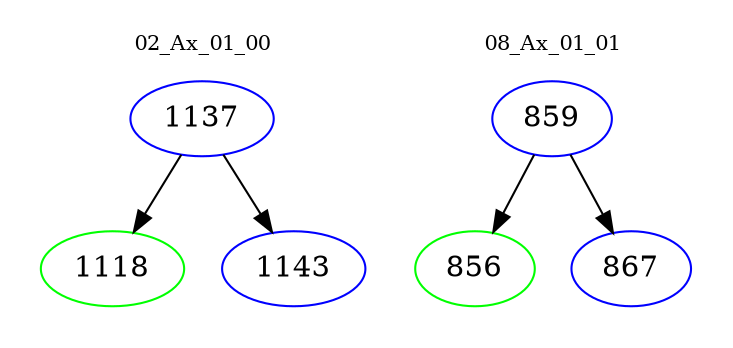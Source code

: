 digraph{
subgraph cluster_0 {
color = white
label = "02_Ax_01_00";
fontsize=10;
T0_1137 [label="1137", color="blue"]
T0_1137 -> T0_1118 [color="black"]
T0_1118 [label="1118", color="green"]
T0_1137 -> T0_1143 [color="black"]
T0_1143 [label="1143", color="blue"]
}
subgraph cluster_1 {
color = white
label = "08_Ax_01_01";
fontsize=10;
T1_859 [label="859", color="blue"]
T1_859 -> T1_856 [color="black"]
T1_856 [label="856", color="green"]
T1_859 -> T1_867 [color="black"]
T1_867 [label="867", color="blue"]
}
}
